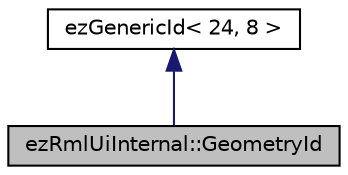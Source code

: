 digraph "ezRmlUiInternal::GeometryId"
{
 // LATEX_PDF_SIZE
  edge [fontname="Helvetica",fontsize="10",labelfontname="Helvetica",labelfontsize="10"];
  node [fontname="Helvetica",fontsize="10",shape=record];
  Node1 [label="ezRmlUiInternal::GeometryId",height=0.2,width=0.4,color="black", fillcolor="grey75", style="filled", fontcolor="black",tooltip=" "];
  Node2 -> Node1 [dir="back",color="midnightblue",fontsize="10",style="solid",fontname="Helvetica"];
  Node2 [label="ezGenericId\< 24, 8 \>",height=0.2,width=0.4,color="black", fillcolor="white", style="filled",URL="$dd/d2a/structez_generic_id.htm",tooltip=" "];
}
